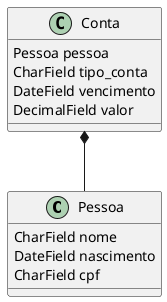 @startuml
class Pessoa{
CharField nome
DateField nascimento
CharField cpf
}

class Conta{
Pessoa pessoa
CharField tipo_conta
DateField vencimento
DecimalField valor
}

Conta *-- Pessoa
@enduml